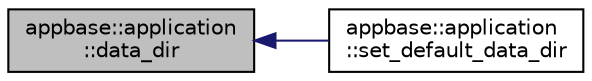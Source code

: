 digraph "appbase::application::data_dir"
{
  edge [fontname="Helvetica",fontsize="10",labelfontname="Helvetica",labelfontsize="10"];
  node [fontname="Helvetica",fontsize="10",shape=record];
  rankdir="LR";
  Node4 [label="appbase::application\l::data_dir",height=0.2,width=0.4,color="black", fillcolor="grey75", style="filled", fontcolor="black"];
  Node4 -> Node5 [dir="back",color="midnightblue",fontsize="10",style="solid"];
  Node5 [label="appbase::application\l::set_default_data_dir",height=0.2,width=0.4,color="black", fillcolor="white", style="filled",URL="$classappbase_1_1application.html#af81fa07af200b5b24049ed5d197a864f",tooltip="Set default data directory. "];
}
